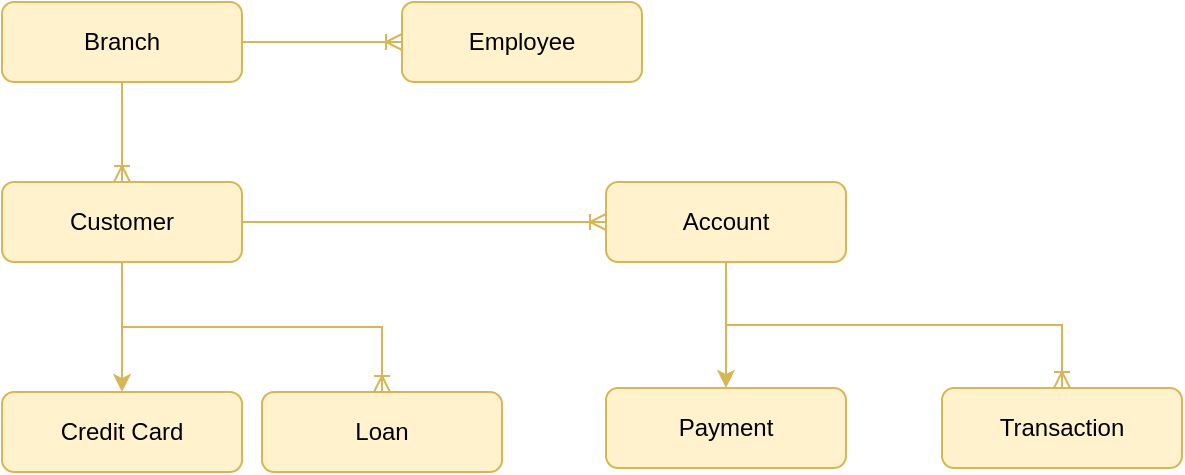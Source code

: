 <mxfile version="28.2.5">
  <diagram name="Conceptual Data Model" id="scUkWa6X0jHISSrWYuKr">
    <mxGraphModel dx="786" dy="463" grid="1" gridSize="10" guides="1" tooltips="1" connect="1" arrows="1" fold="1" page="1" pageScale="1" pageWidth="850" pageHeight="1100" math="0" shadow="0">
      <root>
        <mxCell id="0" />
        <mxCell id="1" parent="0" />
        <mxCell id="8Y3RgUavMwCPovXqIznc-1" value="Customer" style="rounded=1;whiteSpace=wrap;html=1;fillColor=#fff2cc;strokeColor=#d6b656;" parent="1" vertex="1">
          <mxGeometry x="40" y="120" width="120" height="40" as="geometry" />
        </mxCell>
        <mxCell id="8Y3RgUavMwCPovXqIznc-2" value="Account" style="rounded=1;whiteSpace=wrap;html=1;fillColor=#fff2cc;strokeColor=#d6b656;" parent="1" vertex="1">
          <mxGeometry x="342" y="120" width="120" height="40" as="geometry" />
        </mxCell>
        <mxCell id="8Y3RgUavMwCPovXqIznc-3" value="Transaction" style="rounded=1;whiteSpace=wrap;html=1;fillColor=#fff2cc;strokeColor=#d6b656;" parent="1" vertex="1">
          <mxGeometry x="510" y="223" width="120" height="40" as="geometry" />
        </mxCell>
        <mxCell id="8Y3RgUavMwCPovXqIznc-4" value="Payment" style="rounded=1;whiteSpace=wrap;html=1;fillColor=#fff2cc;strokeColor=#d6b656;" parent="1" vertex="1">
          <mxGeometry x="342" y="223" width="120" height="40" as="geometry" />
        </mxCell>
        <mxCell id="8Y3RgUavMwCPovXqIznc-5" value="Credit Card" style="rounded=1;whiteSpace=wrap;html=1;fillColor=#fff2cc;strokeColor=#d6b656;" parent="1" vertex="1">
          <mxGeometry x="40" y="225" width="120" height="40" as="geometry" />
        </mxCell>
        <mxCell id="8Y3RgUavMwCPovXqIznc-6" value="Loan" style="rounded=1;whiteSpace=wrap;html=1;fillColor=#fff2cc;strokeColor=#d6b656;" parent="1" vertex="1">
          <mxGeometry x="170" y="225" width="120" height="40" as="geometry" />
        </mxCell>
        <mxCell id="R4acMm73q5vkeBNtTYpv-2" style="edgeStyle=orthogonalEdgeStyle;rounded=0;orthogonalLoop=1;jettySize=auto;html=1;entryX=0;entryY=0.5;entryDx=0;entryDy=0;endArrow=ERoneToMany;endFill=0;fillColor=#fff2cc;strokeColor=#d6b656;" edge="1" parent="1" source="8Y3RgUavMwCPovXqIznc-7" target="8Y3RgUavMwCPovXqIznc-8">
          <mxGeometry relative="1" as="geometry" />
        </mxCell>
        <mxCell id="R4acMm73q5vkeBNtTYpv-3" style="edgeStyle=orthogonalEdgeStyle;rounded=0;orthogonalLoop=1;jettySize=auto;html=1;exitX=0.5;exitY=1;exitDx=0;exitDy=0;fillColor=#fff2cc;strokeColor=#d6b656;endArrow=ERoneToMany;endFill=0;" edge="1" parent="1" source="8Y3RgUavMwCPovXqIznc-7" target="8Y3RgUavMwCPovXqIznc-1">
          <mxGeometry relative="1" as="geometry" />
        </mxCell>
        <mxCell id="8Y3RgUavMwCPovXqIznc-7" value="Branch" style="rounded=1;whiteSpace=wrap;html=1;fillColor=#fff2cc;strokeColor=#d6b656;" parent="1" vertex="1">
          <mxGeometry x="40" y="30" width="120" height="40" as="geometry" />
        </mxCell>
        <mxCell id="8Y3RgUavMwCPovXqIznc-8" value="Employee" style="rounded=1;whiteSpace=wrap;html=1;fillColor=#fff2cc;strokeColor=#d6b656;" parent="1" vertex="1">
          <mxGeometry x="240" y="30" width="120" height="40" as="geometry" />
        </mxCell>
        <mxCell id="8Y3RgUavMwCPovXqIznc-9" style="edgeStyle=orthogonalEdgeStyle;rounded=0;html=1;exitX=1;exitY=0.5;exitPerimeter=1;entryX=0;entryY=0.5;entryPerimeter=1;fillColor=#fff2cc;strokeColor=#d6b656;endArrow=ERoneToMany;endFill=0;" parent="1" source="8Y3RgUavMwCPovXqIznc-1" target="8Y3RgUavMwCPovXqIznc-2" edge="1">
          <mxGeometry relative="1" as="geometry" />
        </mxCell>
        <mxCell id="8Y3RgUavMwCPovXqIznc-10" style="edgeStyle=orthogonalEdgeStyle;rounded=0;html=1;exitX=0.5;exitY=1;entryX=0.5;entryY=0;fillColor=#fff2cc;strokeColor=#d6b656;endArrow=ERoneToMany;endFill=0;entryDx=0;entryDy=0;exitDx=0;exitDy=0;" parent="1" source="8Y3RgUavMwCPovXqIznc-2" target="8Y3RgUavMwCPovXqIznc-3" edge="1">
          <mxGeometry relative="1" as="geometry" />
        </mxCell>
        <mxCell id="8Y3RgUavMwCPovXqIznc-11" style="edgeStyle=orthogonalEdgeStyle;rounded=0;html=1;exitX=0.5;exitY=1;exitPerimeter=1;entryX=0.5;entryY=0;entryPerimeter=1;fillColor=#fff2cc;strokeColor=#d6b656;" parent="1" source="8Y3RgUavMwCPovXqIznc-2" target="8Y3RgUavMwCPovXqIznc-4" edge="1">
          <mxGeometry relative="1" as="geometry" />
        </mxCell>
        <mxCell id="8Y3RgUavMwCPovXqIznc-12" style="edgeStyle=orthogonalEdgeStyle;rounded=0;html=1;exitX=0.5;exitY=1;exitPerimeter=1;entryX=0.5;entryY=0;entryPerimeter=1;fillColor=#fff2cc;strokeColor=#d6b656;" parent="1" source="8Y3RgUavMwCPovXqIznc-1" target="8Y3RgUavMwCPovXqIznc-5" edge="1">
          <mxGeometry relative="1" as="geometry" />
        </mxCell>
        <mxCell id="8Y3RgUavMwCPovXqIznc-13" style="edgeStyle=orthogonalEdgeStyle;rounded=0;html=1;exitX=0.5;exitY=1;exitPerimeter=1;entryX=0.5;entryY=0;entryPerimeter=1;fillColor=#fff2cc;strokeColor=#d6b656;endArrow=ERoneToMany;endFill=0;" parent="1" source="8Y3RgUavMwCPovXqIznc-1" target="8Y3RgUavMwCPovXqIznc-6" edge="1">
          <mxGeometry relative="1" as="geometry" />
        </mxCell>
      </root>
    </mxGraphModel>
  </diagram>
</mxfile>

